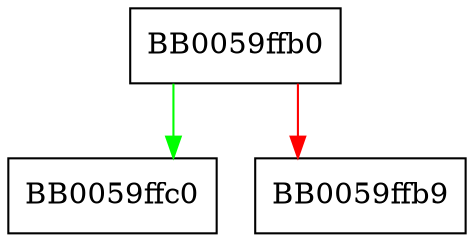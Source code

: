 digraph get_tmp_encoder_store {
  node [shape="box"];
  graph [splines=ortho];
  BB0059ffb0 -> BB0059ffc0 [color="green"];
  BB0059ffb0 -> BB0059ffb9 [color="red"];
}